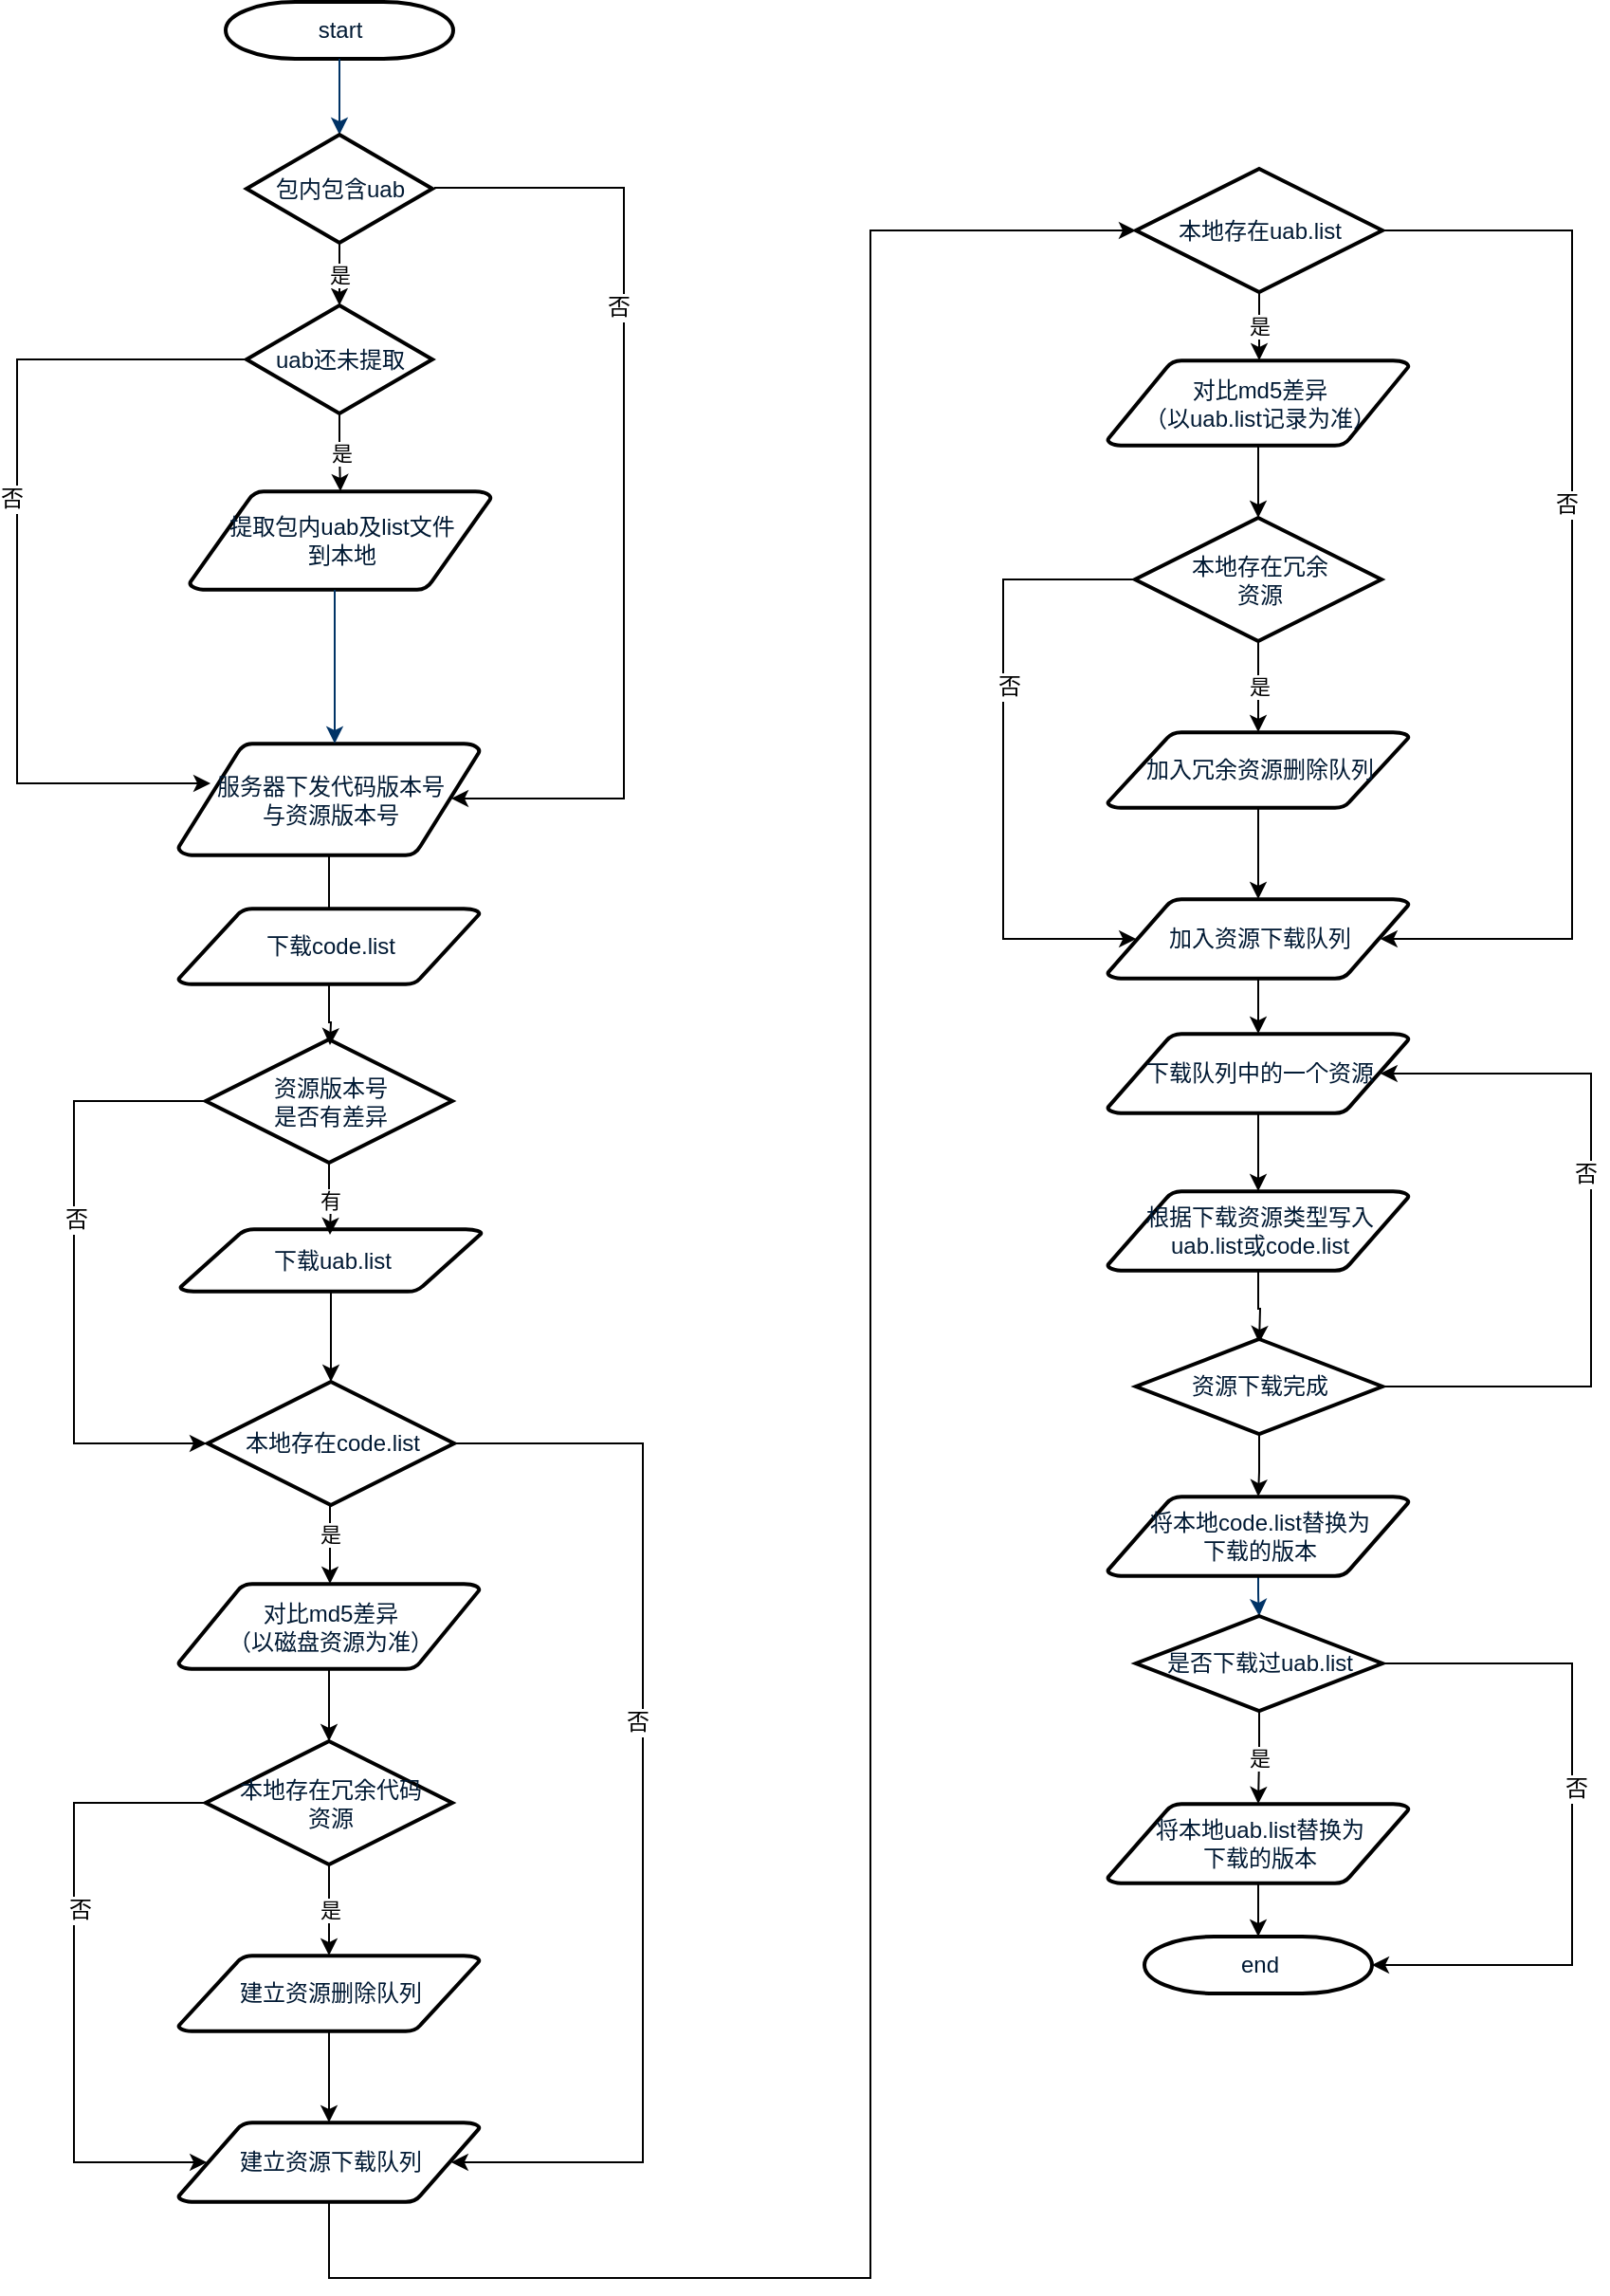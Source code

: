 <mxfile version="10.5.9" type="github"><diagram id="6a731a19-8d31-9384-78a2-239565b7b9f0" name="Page-1"><mxGraphModel dx="1394" dy="796" grid="1" gridSize="10" guides="1" tooltips="1" connect="1" arrows="1" fold="1" page="1" pageScale="1" pageWidth="1169" pageHeight="827" background="#ffffff" math="0" shadow="0"><root><mxCell id="0"/><mxCell id="1" parent="0"/><mxCell id="2" value="start" style="shape=mxgraph.flowchart.terminator;fillColor=#FFFFFF;strokeColor=#000000;strokeWidth=2;gradientColor=none;gradientDirection=north;fontColor=#001933;fontStyle=0;html=1;" parent="1" vertex="1"><mxGeometry x="260" y="60" width="120" height="30" as="geometry"/></mxCell><mxCell id="4" value="提取包内uab及list文件&lt;br&gt;到本地&lt;br&gt;" style="shape=mxgraph.flowchart.data;fillColor=#FFFFFF;strokeColor=#000000;strokeWidth=2;gradientColor=none;gradientDirection=north;fontColor=#001933;fontStyle=0;html=1;" parent="1" vertex="1"><mxGeometry x="241" y="318" width="159" height="52" as="geometry"/></mxCell><mxCell id="7" style="fontColor=#001933;fontStyle=1;strokeColor=#003366;strokeWidth=1;html=1;" parent="1" source="2" edge="1"><mxGeometry relative="1" as="geometry"><mxPoint x="320" y="130" as="targetPoint"/></mxGeometry></mxCell><mxCell id="IXbfZBWrWdyQMNdrS6CQ-68" value="" style="edgeStyle=orthogonalEdgeStyle;rounded=0;orthogonalLoop=1;jettySize=auto;html=1;" parent="1" source="13" edge="1"><mxGeometry relative="1" as="geometry"><mxPoint x="315" y="570" as="targetPoint"/></mxGeometry></mxCell><mxCell id="13" value="服务器下发代码版本号&lt;br&gt;与资源版本号&lt;br&gt;" style="shape=mxgraph.flowchart.data;fillColor=#FFFFFF;strokeColor=#000000;strokeWidth=2;gradientColor=none;gradientDirection=north;fontColor=#001933;fontStyle=0;html=1;" parent="1" vertex="1"><mxGeometry x="235" y="451" width="159" height="59" as="geometry"/></mxCell><mxCell id="17" value="" style="edgeStyle=elbowEdgeStyle;elbow=horizontal;fontColor=#001933;fontStyle=1;strokeColor=#003366;strokeWidth=1;html=1;" parent="1" source="4" target="13" edge="1"><mxGeometry width="100" height="100" as="geometry"><mxPoint y="100" as="sourcePoint"/><mxPoint x="100" as="targetPoint"/></mxGeometry></mxCell><mxCell id="40" value="end" style="shape=mxgraph.flowchart.terminator;fillColor=#FFFFFF;strokeColor=#000000;strokeWidth=2;gradientColor=none;gradientDirection=north;fontColor=#001933;fontStyle=0;html=1;" parent="1" vertex="1"><mxGeometry x="744.5" y="1080" width="120" height="30" as="geometry"/></mxCell><mxCell id="43" value="" style="edgeStyle=elbowEdgeStyle;elbow=vertical;exitX=0.5;exitY=1;exitPerimeter=0;entryX=0.5;entryY=0;entryPerimeter=0;fontColor=#001933;fontStyle=1;strokeColor=#003366;strokeWidth=1;html=1;exitDx=0;exitDy=0;entryDx=0;entryDy=0;" parent="1" source="IXbfZBWrWdyQMNdrS6CQ-125" target="DqqZYV15TGCti7O7ej21-57" edge="1"><mxGeometry x="-70" y="-455" width="100" height="100" as="geometry"><mxPoint x="250" y="1355" as="sourcePoint"/><mxPoint x="30" y="-455" as="targetPoint"/></mxGeometry></mxCell><mxCell id="IXbfZBWrWdyQMNdrS6CQ-58" value="是" style="edgeStyle=orthogonalEdgeStyle;rounded=0;orthogonalLoop=1;jettySize=auto;html=1;" parent="1" source="IXbfZBWrWdyQMNdrS6CQ-55" target="IXbfZBWrWdyQMNdrS6CQ-56" edge="1"><mxGeometry relative="1" as="geometry"/></mxCell><mxCell id="IXbfZBWrWdyQMNdrS6CQ-55" value="包内包含uab" style="shape=mxgraph.flowchart.decision;fillColor=#FFFFFF;strokeColor=#000000;strokeWidth=2;gradientColor=none;gradientDirection=north;fontColor=#001933;fontStyle=0;html=1;" parent="1" vertex="1"><mxGeometry x="271" y="130" width="98" height="57" as="geometry"/></mxCell><mxCell id="IXbfZBWrWdyQMNdrS6CQ-59" value="是" style="edgeStyle=orthogonalEdgeStyle;rounded=0;orthogonalLoop=1;jettySize=auto;html=1;" parent="1" source="IXbfZBWrWdyQMNdrS6CQ-56" target="4" edge="1"><mxGeometry relative="1" as="geometry"/></mxCell><mxCell id="IXbfZBWrWdyQMNdrS6CQ-61" value="" style="edgeStyle=orthogonalEdgeStyle;rounded=0;orthogonalLoop=1;jettySize=auto;html=1;entryX=0.107;entryY=0.356;entryDx=0;entryDy=0;entryPerimeter=0;" parent="1" source="IXbfZBWrWdyQMNdrS6CQ-56" target="13" edge="1"><mxGeometry relative="1" as="geometry"><mxPoint x="191" y="248.5" as="targetPoint"/><Array as="points"><mxPoint x="150" y="249"/><mxPoint x="150" y="472"/></Array></mxGeometry></mxCell><mxCell id="IXbfZBWrWdyQMNdrS6CQ-62" value="否" style="text;html=1;resizable=0;points=[];align=center;verticalAlign=middle;labelBackgroundColor=#ffffff;" parent="IXbfZBWrWdyQMNdrS6CQ-61" vertex="1" connectable="0"><mxGeometry x="-0.132" y="-3" relative="1" as="geometry"><mxPoint as="offset"/></mxGeometry></mxCell><mxCell id="IXbfZBWrWdyQMNdrS6CQ-64" value="" style="edgeStyle=orthogonalEdgeStyle;rounded=0;orthogonalLoop=1;jettySize=auto;html=1;" parent="1" edge="1"><mxGeometry relative="1" as="geometry"><mxPoint x="370" y="158" as="sourcePoint"/><mxPoint x="379" y="480" as="targetPoint"/><Array as="points"><mxPoint x="470" y="158"/><mxPoint x="470" y="480"/><mxPoint x="379" y="480"/></Array></mxGeometry></mxCell><mxCell id="IXbfZBWrWdyQMNdrS6CQ-65" value="否" style="text;html=1;resizable=0;points=[];align=center;verticalAlign=middle;labelBackgroundColor=#ffffff;" parent="IXbfZBWrWdyQMNdrS6CQ-64" vertex="1" connectable="0"><mxGeometry x="-0.621" y="-63" relative="1" as="geometry"><mxPoint as="offset"/></mxGeometry></mxCell><mxCell id="IXbfZBWrWdyQMNdrS6CQ-56" value="uab还未提取" style="shape=mxgraph.flowchart.decision;fillColor=#FFFFFF;strokeColor=#000000;strokeWidth=2;gradientColor=none;gradientDirection=north;fontColor=#001933;fontStyle=0;html=1;" parent="1" vertex="1"><mxGeometry x="271" y="220" width="98" height="57" as="geometry"/></mxCell><mxCell id="IXbfZBWrWdyQMNdrS6CQ-77" value="" style="edgeStyle=orthogonalEdgeStyle;rounded=0;orthogonalLoop=1;jettySize=auto;html=1;" parent="1" source="IXbfZBWrWdyQMNdrS6CQ-66" target="IXbfZBWrWdyQMNdrS6CQ-76" edge="1"><mxGeometry relative="1" as="geometry"/></mxCell><mxCell id="IXbfZBWrWdyQMNdrS6CQ-66" value="对比md5差异&lt;br&gt;（以磁盘资源为准）" style="shape=mxgraph.flowchart.data;fillColor=#FFFFFF;strokeColor=#000000;strokeWidth=2;gradientColor=none;gradientDirection=north;fontColor=#001933;fontStyle=0;html=1;" parent="1" vertex="1"><mxGeometry x="235" y="894" width="159" height="45" as="geometry"/></mxCell><mxCell id="IXbfZBWrWdyQMNdrS6CQ-74" value="是" style="edgeStyle=orthogonalEdgeStyle;rounded=0;orthogonalLoop=1;jettySize=auto;html=1;" parent="1" target="IXbfZBWrWdyQMNdrS6CQ-66" edge="1"><mxGeometry relative="1" as="geometry"><Array as="points"><mxPoint x="315" y="850"/><mxPoint x="315" y="850"/></Array><mxPoint x="315" y="858" as="sourcePoint"/></mxGeometry></mxCell><mxCell id="IXbfZBWrWdyQMNdrS6CQ-85" style="edgeStyle=orthogonalEdgeStyle;rounded=0;orthogonalLoop=1;jettySize=auto;html=1;entryX=0.905;entryY=0.5;entryDx=0;entryDy=0;entryPerimeter=0;exitX=1;exitY=0.5;exitDx=0;exitDy=0;exitPerimeter=0;" parent="1" source="IXbfZBWrWdyQMNdrS6CQ-70" target="IXbfZBWrWdyQMNdrS6CQ-71" edge="1"><mxGeometry relative="1" as="geometry"><Array as="points"><mxPoint x="480" y="820"/><mxPoint x="480" y="1199"/></Array><mxPoint x="380" y="826" as="sourcePoint"/></mxGeometry></mxCell><mxCell id="IXbfZBWrWdyQMNdrS6CQ-86" value="否" style="text;html=1;resizable=0;points=[];align=center;verticalAlign=middle;labelBackgroundColor=#ffffff;" parent="IXbfZBWrWdyQMNdrS6CQ-85" vertex="1" connectable="0"><mxGeometry x="-0.15" y="-3" relative="1" as="geometry"><mxPoint as="offset"/></mxGeometry></mxCell><mxCell id="IXbfZBWrWdyQMNdrS6CQ-70" value="本地存在code.list" style="shape=mxgraph.flowchart.decision;fillColor=#FFFFFF;strokeColor=#000000;strokeWidth=2;gradientColor=none;gradientDirection=north;fontColor=#001933;fontStyle=0;html=1;" parent="1" vertex="1"><mxGeometry x="250.5" y="787.5" width="130" height="65" as="geometry"/></mxCell><mxCell id="IXbfZBWrWdyQMNdrS6CQ-90" value="" style="edgeStyle=orthogonalEdgeStyle;rounded=0;orthogonalLoop=1;jettySize=auto;html=1;entryX=0;entryY=0.5;entryDx=0;entryDy=0;entryPerimeter=0;" parent="1" source="IXbfZBWrWdyQMNdrS6CQ-71" target="IXbfZBWrWdyQMNdrS6CQ-104" edge="1"><mxGeometry relative="1" as="geometry"><mxPoint x="602" y="140" as="targetPoint"/><Array as="points"><mxPoint x="315" y="1260"/><mxPoint x="600" y="1260"/><mxPoint x="600" y="181"/></Array></mxGeometry></mxCell><mxCell id="IXbfZBWrWdyQMNdrS6CQ-71" value="建立资源下载队列" style="shape=mxgraph.flowchart.data;fillColor=#FFFFFF;strokeColor=#000000;strokeWidth=2;gradientColor=none;gradientDirection=north;fontColor=#001933;fontStyle=0;html=1;" parent="1" vertex="1"><mxGeometry x="235" y="1178" width="159" height="42" as="geometry"/></mxCell><mxCell id="IXbfZBWrWdyQMNdrS6CQ-73" value="" style="edgeStyle=orthogonalEdgeStyle;rounded=0;orthogonalLoop=1;jettySize=auto;html=1;exitX=0.5;exitY=1;exitDx=0;exitDy=0;exitPerimeter=0;" parent="1" source="IXbfZBWrWdyQMNdrS6CQ-112" target="IXbfZBWrWdyQMNdrS6CQ-70" edge="1"><mxGeometry relative="1" as="geometry"><mxPoint x="315" y="827" as="sourcePoint"/></mxGeometry></mxCell><mxCell id="IXbfZBWrWdyQMNdrS6CQ-72" value="下载code.list" style="shape=mxgraph.flowchart.data;fillColor=#FFFFFF;strokeColor=#000000;strokeWidth=2;gradientColor=none;gradientDirection=north;fontColor=#001933;fontStyle=0;html=1;" parent="1" vertex="1"><mxGeometry x="235" y="538" width="159" height="40" as="geometry"/></mxCell><mxCell id="IXbfZBWrWdyQMNdrS6CQ-81" value="" style="edgeStyle=orthogonalEdgeStyle;rounded=0;orthogonalLoop=1;jettySize=auto;html=1;" parent="1" source="IXbfZBWrWdyQMNdrS6CQ-75" target="IXbfZBWrWdyQMNdrS6CQ-71" edge="1"><mxGeometry relative="1" as="geometry"/></mxCell><mxCell id="IXbfZBWrWdyQMNdrS6CQ-75" value="建立资源删除队列" style="shape=mxgraph.flowchart.data;fillColor=#FFFFFF;strokeColor=#000000;strokeWidth=2;gradientColor=none;gradientDirection=north;fontColor=#001933;fontStyle=0;html=1;" parent="1" vertex="1"><mxGeometry x="235" y="1090" width="159" height="40" as="geometry"/></mxCell><mxCell id="IXbfZBWrWdyQMNdrS6CQ-80" value="是" style="edgeStyle=orthogonalEdgeStyle;rounded=0;orthogonalLoop=1;jettySize=auto;html=1;entryX=0.5;entryY=0;entryDx=0;entryDy=0;entryPerimeter=0;" parent="1" source="IXbfZBWrWdyQMNdrS6CQ-76" target="IXbfZBWrWdyQMNdrS6CQ-75" edge="1"><mxGeometry relative="1" as="geometry"/></mxCell><mxCell id="IXbfZBWrWdyQMNdrS6CQ-87" style="edgeStyle=orthogonalEdgeStyle;rounded=0;orthogonalLoop=1;jettySize=auto;html=1;entryX=0.095;entryY=0.5;entryDx=0;entryDy=0;entryPerimeter=0;" parent="1" source="IXbfZBWrWdyQMNdrS6CQ-76" target="IXbfZBWrWdyQMNdrS6CQ-71" edge="1"><mxGeometry relative="1" as="geometry"><Array as="points"><mxPoint x="180" y="1009.5"/><mxPoint x="180" y="1199"/></Array></mxGeometry></mxCell><mxCell id="IXbfZBWrWdyQMNdrS6CQ-88" value="否" style="text;html=1;resizable=0;points=[];align=center;verticalAlign=middle;labelBackgroundColor=#ffffff;" parent="IXbfZBWrWdyQMNdrS6CQ-87" vertex="1" connectable="0"><mxGeometry x="-0.236" y="3" relative="1" as="geometry"><mxPoint as="offset"/></mxGeometry></mxCell><mxCell id="IXbfZBWrWdyQMNdrS6CQ-76" value="本地存在冗余代码&lt;br&gt;资源" style="shape=mxgraph.flowchart.decision;fillColor=#FFFFFF;strokeColor=#000000;strokeWidth=2;gradientColor=none;gradientDirection=north;fontColor=#001933;fontStyle=0;html=1;" parent="1" vertex="1"><mxGeometry x="249.5" y="977" width="130" height="65" as="geometry"/></mxCell><mxCell id="IXbfZBWrWdyQMNdrS6CQ-99" value="" style="edgeStyle=orthogonalEdgeStyle;rounded=0;orthogonalLoop=1;jettySize=auto;html=1;" parent="1" source="IXbfZBWrWdyQMNdrS6CQ-100" target="IXbfZBWrWdyQMNdrS6CQ-118" edge="1"><mxGeometry relative="1" as="geometry"/></mxCell><mxCell id="IXbfZBWrWdyQMNdrS6CQ-100" value="对比md5差异&lt;br&gt;（以uab.list记录为准）&lt;br&gt;" style="shape=mxgraph.flowchart.data;fillColor=#FFFFFF;strokeColor=#000000;strokeWidth=2;gradientColor=none;gradientDirection=north;fontColor=#001933;fontStyle=0;html=1;" parent="1" vertex="1"><mxGeometry x="725" y="249" width="159" height="45" as="geometry"/></mxCell><mxCell id="IXbfZBWrWdyQMNdrS6CQ-101" value="是" style="edgeStyle=orthogonalEdgeStyle;rounded=0;orthogonalLoop=1;jettySize=auto;html=1;" parent="1" source="IXbfZBWrWdyQMNdrS6CQ-104" target="IXbfZBWrWdyQMNdrS6CQ-100" edge="1"><mxGeometry relative="1" as="geometry"><Array as="points"><mxPoint x="805" y="233"/><mxPoint x="805" y="233"/></Array></mxGeometry></mxCell><mxCell id="IXbfZBWrWdyQMNdrS6CQ-102" style="edgeStyle=orthogonalEdgeStyle;rounded=0;orthogonalLoop=1;jettySize=auto;html=1;entryX=0.905;entryY=0.5;entryDx=0;entryDy=0;entryPerimeter=0;" parent="1" source="IXbfZBWrWdyQMNdrS6CQ-104" target="IXbfZBWrWdyQMNdrS6CQ-106" edge="1"><mxGeometry relative="1" as="geometry"><Array as="points"><mxPoint x="970" y="181"/><mxPoint x="970" y="554"/></Array></mxGeometry></mxCell><mxCell id="IXbfZBWrWdyQMNdrS6CQ-103" value="否" style="text;html=1;resizable=0;points=[];align=center;verticalAlign=middle;labelBackgroundColor=#ffffff;" parent="IXbfZBWrWdyQMNdrS6CQ-102" vertex="1" connectable="0"><mxGeometry x="-0.15" y="-3" relative="1" as="geometry"><mxPoint as="offset"/></mxGeometry></mxCell><mxCell id="IXbfZBWrWdyQMNdrS6CQ-104" value="本地存在uab.list" style="shape=mxgraph.flowchart.decision;fillColor=#FFFFFF;strokeColor=#000000;strokeWidth=2;gradientColor=none;gradientDirection=north;fontColor=#001933;fontStyle=0;html=1;" parent="1" vertex="1"><mxGeometry x="740" y="148" width="130" height="65" as="geometry"/></mxCell><mxCell id="IXbfZBWrWdyQMNdrS6CQ-105" value="" style="edgeStyle=orthogonalEdgeStyle;rounded=0;orthogonalLoop=1;jettySize=auto;html=1;" parent="1" source="IXbfZBWrWdyQMNdrS6CQ-106" target="IXbfZBWrWdyQMNdrS6CQ-108" edge="1"><mxGeometry relative="1" as="geometry"/></mxCell><mxCell id="IXbfZBWrWdyQMNdrS6CQ-106" value="加入资源下载队列" style="shape=mxgraph.flowchart.data;fillColor=#FFFFFF;strokeColor=#000000;strokeWidth=2;gradientColor=none;gradientDirection=north;fontColor=#001933;fontStyle=0;html=1;" parent="1" vertex="1"><mxGeometry x="725" y="533" width="159" height="42" as="geometry"/></mxCell><mxCell id="IXbfZBWrWdyQMNdrS6CQ-107" value="" style="edgeStyle=orthogonalEdgeStyle;rounded=0;orthogonalLoop=1;jettySize=auto;html=1;" parent="1" source="IXbfZBWrWdyQMNdrS6CQ-108" target="IXbfZBWrWdyQMNdrS6CQ-110" edge="1"><mxGeometry relative="1" as="geometry"/></mxCell><mxCell id="IXbfZBWrWdyQMNdrS6CQ-108" value="下载队列中的一个资源" style="shape=mxgraph.flowchart.data;fillColor=#FFFFFF;strokeColor=#000000;strokeWidth=2;gradientColor=none;gradientDirection=north;fontColor=#001933;fontStyle=0;html=1;" parent="1" vertex="1"><mxGeometry x="725" y="604" width="159" height="42" as="geometry"/></mxCell><mxCell id="IXbfZBWrWdyQMNdrS6CQ-109" value="" style="edgeStyle=orthogonalEdgeStyle;rounded=0;orthogonalLoop=1;jettySize=auto;html=1;" parent="1" source="IXbfZBWrWdyQMNdrS6CQ-110" edge="1"><mxGeometry relative="1" as="geometry"><mxPoint x="805" y="767" as="targetPoint"/></mxGeometry></mxCell><mxCell id="IXbfZBWrWdyQMNdrS6CQ-110" value="根据下载资源类型写入&lt;br&gt;uab.list或code.list&lt;br&gt;" style="shape=mxgraph.flowchart.data;fillColor=#FFFFFF;strokeColor=#000000;strokeWidth=2;gradientColor=none;gradientDirection=north;fontColor=#001933;fontStyle=0;html=1;" parent="1" vertex="1"><mxGeometry x="725" y="687" width="159" height="42" as="geometry"/></mxCell><mxCell id="IXbfZBWrWdyQMNdrS6CQ-112" value="下载uab.list" style="shape=mxgraph.flowchart.data;fillColor=#FFFFFF;strokeColor=#000000;strokeWidth=2;gradientColor=none;gradientDirection=north;fontColor=#001933;fontStyle=0;html=1;" parent="1" vertex="1"><mxGeometry x="236" y="707" width="159" height="33" as="geometry"/></mxCell><mxCell id="IXbfZBWrWdyQMNdrS6CQ-113" value="" style="edgeStyle=orthogonalEdgeStyle;rounded=0;orthogonalLoop=1;jettySize=auto;html=1;" parent="1" source="IXbfZBWrWdyQMNdrS6CQ-114" target="IXbfZBWrWdyQMNdrS6CQ-106" edge="1"><mxGeometry relative="1" as="geometry"/></mxCell><mxCell id="IXbfZBWrWdyQMNdrS6CQ-114" value="加入冗余资源删除队列" style="shape=mxgraph.flowchart.data;fillColor=#FFFFFF;strokeColor=#000000;strokeWidth=2;gradientColor=none;gradientDirection=north;fontColor=#001933;fontStyle=0;html=1;" parent="1" vertex="1"><mxGeometry x="725" y="445" width="159" height="40" as="geometry"/></mxCell><mxCell id="IXbfZBWrWdyQMNdrS6CQ-115" value="是" style="edgeStyle=orthogonalEdgeStyle;rounded=0;orthogonalLoop=1;jettySize=auto;html=1;entryX=0.5;entryY=0;entryDx=0;entryDy=0;entryPerimeter=0;" parent="1" source="IXbfZBWrWdyQMNdrS6CQ-118" target="IXbfZBWrWdyQMNdrS6CQ-114" edge="1"><mxGeometry relative="1" as="geometry"/></mxCell><mxCell id="IXbfZBWrWdyQMNdrS6CQ-116" style="edgeStyle=orthogonalEdgeStyle;rounded=0;orthogonalLoop=1;jettySize=auto;html=1;entryX=0.095;entryY=0.5;entryDx=0;entryDy=0;entryPerimeter=0;" parent="1" source="IXbfZBWrWdyQMNdrS6CQ-118" target="IXbfZBWrWdyQMNdrS6CQ-106" edge="1"><mxGeometry relative="1" as="geometry"><Array as="points"><mxPoint x="670" y="364.5"/><mxPoint x="670" y="554"/></Array></mxGeometry></mxCell><mxCell id="IXbfZBWrWdyQMNdrS6CQ-117" value="否" style="text;html=1;resizable=0;points=[];align=center;verticalAlign=middle;labelBackgroundColor=#ffffff;" parent="IXbfZBWrWdyQMNdrS6CQ-116" vertex="1" connectable="0"><mxGeometry x="-0.236" y="3" relative="1" as="geometry"><mxPoint as="offset"/></mxGeometry></mxCell><mxCell id="IXbfZBWrWdyQMNdrS6CQ-118" value="本地存在冗余&lt;br&gt;资源" style="shape=mxgraph.flowchart.decision;fillColor=#FFFFFF;strokeColor=#000000;strokeWidth=2;gradientColor=none;gradientDirection=north;fontColor=#001933;fontStyle=0;html=1;" parent="1" vertex="1"><mxGeometry x="739.5" y="332" width="130" height="65" as="geometry"/></mxCell><mxCell id="IXbfZBWrWdyQMNdrS6CQ-119" value="" style="edgeStyle=orthogonalEdgeStyle;rounded=0;orthogonalLoop=1;jettySize=auto;html=1;entryX=0.905;entryY=0.5;entryDx=0;entryDy=0;entryPerimeter=0;" parent="1" source="IXbfZBWrWdyQMNdrS6CQ-121" target="IXbfZBWrWdyQMNdrS6CQ-108" edge="1"><mxGeometry relative="1" as="geometry"><mxPoint x="950" y="797.5" as="targetPoint"/><Array as="points"><mxPoint x="980" y="790"/><mxPoint x="980" y="625"/></Array></mxGeometry></mxCell><mxCell id="IXbfZBWrWdyQMNdrS6CQ-120" value="否" style="text;html=1;resizable=0;points=[];align=center;verticalAlign=middle;labelBackgroundColor=#ffffff;" parent="IXbfZBWrWdyQMNdrS6CQ-119" vertex="1" connectable="0"><mxGeometry x="0.152" y="3" relative="1" as="geometry"><mxPoint as="offset"/></mxGeometry></mxCell><mxCell id="IXbfZBWrWdyQMNdrS6CQ-124" value="" style="edgeStyle=orthogonalEdgeStyle;rounded=0;orthogonalLoop=1;jettySize=auto;html=1;entryX=0.5;entryY=0;entryDx=0;entryDy=0;entryPerimeter=0;" parent="1" source="IXbfZBWrWdyQMNdrS6CQ-121" edge="1" target="IXbfZBWrWdyQMNdrS6CQ-125"><mxGeometry relative="1" as="geometry"><mxPoint x="805" y="855" as="targetPoint"/></mxGeometry></mxCell><mxCell id="IXbfZBWrWdyQMNdrS6CQ-121" value="资源下载完成" style="shape=mxgraph.flowchart.decision;fillColor=#FFFFFF;strokeColor=#000000;strokeWidth=2;gradientColor=none;gradientDirection=north;fontColor=#001933;fontStyle=0;html=1;" parent="1" vertex="1"><mxGeometry x="740" y="765" width="130" height="50" as="geometry"/></mxCell><mxCell id="IXbfZBWrWdyQMNdrS6CQ-125" value="将本地code.list替换为&lt;br&gt;下载的版本&lt;br&gt;" style="shape=mxgraph.flowchart.data;fillColor=#FFFFFF;strokeColor=#000000;strokeWidth=2;gradientColor=none;gradientDirection=north;fontColor=#001933;fontStyle=0;html=1;" parent="1" vertex="1"><mxGeometry x="725" y="848" width="159" height="42" as="geometry"/></mxCell><mxCell id="DqqZYV15TGCti7O7ej21-50" value="有" style="edgeStyle=orthogonalEdgeStyle;rounded=0;orthogonalLoop=1;jettySize=auto;html=1;" edge="1" parent="1" source="DqqZYV15TGCti7O7ej21-43"><mxGeometry relative="1" as="geometry"><mxPoint x="315" y="710" as="targetPoint"/></mxGeometry></mxCell><mxCell id="DqqZYV15TGCti7O7ej21-51" style="edgeStyle=orthogonalEdgeStyle;rounded=0;orthogonalLoop=1;jettySize=auto;html=1;exitX=0;exitY=0.5;exitDx=0;exitDy=0;exitPerimeter=0;" edge="1" parent="1" source="DqqZYV15TGCti7O7ej21-43"><mxGeometry relative="1" as="geometry"><mxPoint x="250" y="820" as="targetPoint"/><Array as="points"><mxPoint x="180" y="640"/><mxPoint x="180" y="820"/><mxPoint x="250" y="820"/></Array></mxGeometry></mxCell><mxCell id="DqqZYV15TGCti7O7ej21-52" value="否" style="text;html=1;resizable=0;points=[];align=center;verticalAlign=middle;labelBackgroundColor=#ffffff;" vertex="1" connectable="0" parent="DqqZYV15TGCti7O7ej21-51"><mxGeometry x="-0.176" y="1" relative="1" as="geometry"><mxPoint as="offset"/></mxGeometry></mxCell><mxCell id="DqqZYV15TGCti7O7ej21-43" value="资源版本号&lt;br&gt;是否有差异&lt;br&gt;" style="shape=mxgraph.flowchart.decision;fillColor=#FFFFFF;strokeColor=#000000;strokeWidth=2;gradientColor=none;gradientDirection=north;fontColor=#001933;fontStyle=0;html=1;" vertex="1" parent="1"><mxGeometry x="249.5" y="607" width="130" height="65" as="geometry"/></mxCell><mxCell id="DqqZYV15TGCti7O7ej21-46" value="" style="edgeStyle=orthogonalEdgeStyle;rounded=0;orthogonalLoop=1;jettySize=auto;html=1;" edge="1" parent="1" source="IXbfZBWrWdyQMNdrS6CQ-72"><mxGeometry relative="1" as="geometry"><mxPoint x="315" y="578" as="sourcePoint"/><mxPoint x="315" y="610" as="targetPoint"/></mxGeometry></mxCell><mxCell id="DqqZYV15TGCti7O7ej21-56" style="edgeStyle=orthogonalEdgeStyle;rounded=0;orthogonalLoop=1;jettySize=auto;html=1;entryX=0.5;entryY=0;entryDx=0;entryDy=0;entryPerimeter=0;" edge="1" parent="1" source="DqqZYV15TGCti7O7ej21-53" target="40"><mxGeometry relative="1" as="geometry"/></mxCell><mxCell id="DqqZYV15TGCti7O7ej21-53" value="将本地uab.list替换为&lt;br&gt;下载的版本&lt;br&gt;" style="shape=mxgraph.flowchart.data;fillColor=#FFFFFF;strokeColor=#000000;strokeWidth=2;gradientColor=none;gradientDirection=north;fontColor=#001933;fontStyle=0;html=1;" vertex="1" parent="1"><mxGeometry x="725" y="1010" width="159" height="42" as="geometry"/></mxCell><mxCell id="DqqZYV15TGCti7O7ej21-58" value="是" style="edgeStyle=orthogonalEdgeStyle;rounded=0;orthogonalLoop=1;jettySize=auto;html=1;entryX=0.5;entryY=0;entryDx=0;entryDy=0;entryPerimeter=0;" edge="1" parent="1" source="DqqZYV15TGCti7O7ej21-57" target="DqqZYV15TGCti7O7ej21-53"><mxGeometry relative="1" as="geometry"/></mxCell><mxCell id="DqqZYV15TGCti7O7ej21-59" style="edgeStyle=orthogonalEdgeStyle;rounded=0;orthogonalLoop=1;jettySize=auto;html=1;exitX=1;exitY=0.5;exitDx=0;exitDy=0;exitPerimeter=0;entryX=1;entryY=0.5;entryDx=0;entryDy=0;entryPerimeter=0;" edge="1" parent="1" source="DqqZYV15TGCti7O7ej21-57" target="40"><mxGeometry relative="1" as="geometry"><Array as="points"><mxPoint x="970" y="936"/><mxPoint x="970" y="1095"/></Array></mxGeometry></mxCell><mxCell id="DqqZYV15TGCti7O7ej21-60" value="否" style="text;html=1;resizable=0;points=[];align=center;verticalAlign=middle;labelBackgroundColor=#ffffff;" vertex="1" connectable="0" parent="DqqZYV15TGCti7O7ej21-59"><mxGeometry x="-0.093" y="2" relative="1" as="geometry"><mxPoint as="offset"/></mxGeometry></mxCell><mxCell id="DqqZYV15TGCti7O7ej21-57" value="是否下载过uab.list" style="shape=mxgraph.flowchart.decision;fillColor=#FFFFFF;strokeColor=#000000;strokeWidth=2;gradientColor=none;gradientDirection=north;fontColor=#001933;fontStyle=0;html=1;" vertex="1" parent="1"><mxGeometry x="740" y="911" width="130" height="50" as="geometry"/></mxCell></root></mxGraphModel></diagram></mxfile>